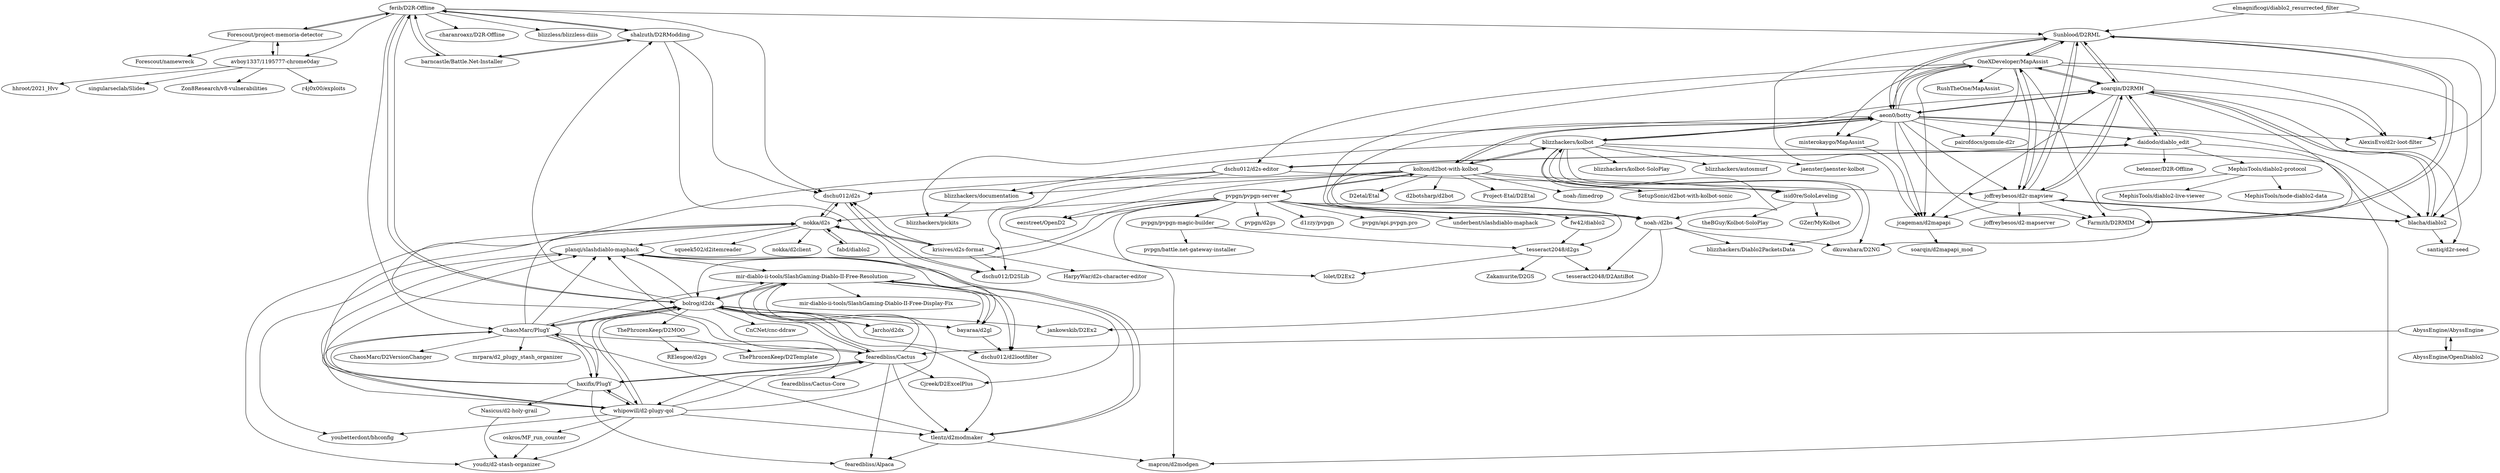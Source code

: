 digraph G {
"ferib/D2R-Offline" -> "shalzuth/D2RModding"
"ferib/D2R-Offline" -> "barncastle/Battle.Net-Installer"
"ferib/D2R-Offline" -> "Forescout/project-memoria-detector"
"ferib/D2R-Offline" -> "bolrog/d2dx"
"ferib/D2R-Offline" -> "avboy1337/1195777-chrome0day"
"ferib/D2R-Offline" -> "dschu012/d2s"
"ferib/D2R-Offline" -> "ChaosMarc/PlugY"
"ferib/D2R-Offline" -> "Sunblood/D2RML"
"ferib/D2R-Offline" -> "charanroaxz/D2R-Offline"
"ferib/D2R-Offline" -> "blizzless/blizzless-diiis" ["e"=1]
"OneXDeveloper/MapAssist" -> "soarqin/D2RMH"
"OneXDeveloper/MapAssist" -> "joffreybesos/d2r-mapview"
"OneXDeveloper/MapAssist" -> "aeon0/botty"
"OneXDeveloper/MapAssist" -> "Sunblood/D2RML"
"OneXDeveloper/MapAssist" -> "Farmith/D2RMIM"
"OneXDeveloper/MapAssist" -> "misterokaygo/MapAssist"
"OneXDeveloper/MapAssist" -> "jcageman/d2mapapi"
"OneXDeveloper/MapAssist" -> "blacha/diablo2"
"OneXDeveloper/MapAssist" -> "AlexisEvo/d2r-loot-filter"
"OneXDeveloper/MapAssist" -> "RushTheOne/MapAssist"
"OneXDeveloper/MapAssist" -> "dschu012/d2s-editor"
"OneXDeveloper/MapAssist" -> "noah-/d2bs"
"OneXDeveloper/MapAssist" -> "pairofdocs/gomule-d2r"
"misterokaygo/MapAssist" -> "jcageman/d2mapapi"
"bolrog/d2dx" -> "mir-diablo-ii-tools/SlashGaming-Diablo-II-Free-Resolution"
"bolrog/d2dx" -> "ChaosMarc/PlugY"
"bolrog/d2dx" -> "fearedbliss/Cactus"
"bolrog/d2dx" -> "planqi/slashdiablo-maphack"
"bolrog/d2dx" -> "bayaraa/d2gl"
"bolrog/d2dx" -> "whipowill/d2-plugy-qol"
"bolrog/d2dx" -> "dschu012/d2lootfilter"
"bolrog/d2dx" -> "Jarcho/d2dx"
"bolrog/d2dx" -> "tlentz/d2modmaker"
"bolrog/d2dx" -> "haxifix/PlugY"
"bolrog/d2dx" -> "ferib/D2R-Offline"
"bolrog/d2dx" -> "CnCNet/cnc-ddraw" ["e"=1]
"bolrog/d2dx" -> "ThePhrozenKeep/D2MOO"
"bolrog/d2dx" -> "shalzuth/D2RModding"
"bolrog/d2dx" -> "jankowskib/D2Ex2"
"avboy1337/1195777-chrome0day" -> "r4j0x00/exploits" ["e"=1]
"avboy1337/1195777-chrome0day" -> "Forescout/project-memoria-detector"
"avboy1337/1195777-chrome0day" -> "hhroot/2021_Hvv" ["e"=1]
"avboy1337/1195777-chrome0day" -> "singularseclab/Slides" ["e"=1]
"avboy1337/1195777-chrome0day" -> "Zon8Research/v8-vulnerabilities" ["e"=1]
"kolton/d2bot-with-kolbot" -> "blizzhackers/kolbot"
"kolton/d2bot-with-kolbot" -> "noah-/d2bs"
"kolton/d2bot-with-kolbot" -> "isid0re/SoloLeveling"
"kolton/d2bot-with-kolbot" -> "blizzhackers/documentation"
"kolton/d2bot-with-kolbot" -> "D2etal/Etal"
"kolton/d2bot-with-kolbot" -> "aeon0/botty"
"kolton/d2bot-with-kolbot" -> "d2botsharp/d2bot"
"kolton/d2bot-with-kolbot" -> "Project-Etal/D2Etal"
"kolton/d2bot-with-kolbot" -> "eezstreet/OpenD2" ["e"=1]
"kolton/d2bot-with-kolbot" -> "pvpgn/pvpgn-server"
"kolton/d2bot-with-kolbot" -> "noah-/limedrop"
"kolton/d2bot-with-kolbot" -> "SetupSonic/d2bot-with-kolbot-sonic"
"kolton/d2bot-with-kolbot" -> "whipowill/d2-plugy-qol"
"krisives/d2s-format" -> "nokka/d2s"
"krisives/d2s-format" -> "HarpyWar/d2s-character-editor"
"krisives/d2s-format" -> "dschu012/D2SLib"
"krisives/d2s-format" -> "dschu012/d2s"
"noah-/d2bs" -> "blizzhackers/Diablo2PacketsData"
"noah-/d2bs" -> "dkuwahara/D2NG"
"noah-/d2bs" -> "tesseract2048/D2AntiBot"
"noah-/d2bs" -> "jankowskib/D2Ex2"
"barncastle/Battle.Net-Installer" -> "shalzuth/D2RModding"
"barncastle/Battle.Net-Installer" -> "ferib/D2R-Offline"
"AbyssEngine/AbyssEngine" -> "AbyssEngine/OpenDiablo2"
"AbyssEngine/AbyssEngine" -> "fearedbliss/Cactus"
"AbyssEngine/OpenDiablo2" -> "AbyssEngine/AbyssEngine"
"daidodo/diablo_edit" -> "dschu012/d2s-editor"
"daidodo/diablo_edit" -> "betenner/D2R-Offline"
"daidodo/diablo_edit" -> "MephisTools/diablo2-protocol"
"daidodo/diablo_edit" -> "mapron/d2modgen"
"daidodo/diablo_edit" -> "soarqin/D2RMH"
"ChaosMarc/PlugY" -> "haxifix/PlugY"
"ChaosMarc/PlugY" -> "mir-diablo-ii-tools/SlashGaming-Diablo-II-Free-Resolution"
"ChaosMarc/PlugY" -> "bolrog/d2dx"
"ChaosMarc/PlugY" -> "ChaosMarc/D2VersionChanger"
"ChaosMarc/PlugY" -> "planqi/slashdiablo-maphack"
"ChaosMarc/PlugY" -> "whipowill/d2-plugy-qol"
"ChaosMarc/PlugY" -> "mrpara/d2_plugy_stash_organizer"
"ChaosMarc/PlugY" -> "fearedbliss/Cactus"
"ChaosMarc/PlugY" -> "tlentz/d2modmaker"
"ChaosMarc/PlugY" -> "nokka/d2s"
"aeon0/botty" -> "OneXDeveloper/MapAssist"
"aeon0/botty" -> "soarqin/D2RMH"
"aeon0/botty" -> "Sunblood/D2RML"
"aeon0/botty" -> "joffreybesos/d2r-mapview"
"aeon0/botty" -> "blacha/diablo2"
"aeon0/botty" -> "Farmith/D2RMIM"
"aeon0/botty" -> "blizzhackers/kolbot"
"aeon0/botty" -> "AlexisEvo/d2r-loot-filter"
"aeon0/botty" -> "kolton/d2bot-with-kolbot"
"aeon0/botty" -> "noah-/d2bs"
"aeon0/botty" -> "misterokaygo/MapAssist"
"aeon0/botty" -> "blizzhackers/pickits"
"aeon0/botty" -> "jcageman/d2mapapi"
"aeon0/botty" -> "pairofdocs/gomule-d2r"
"aeon0/botty" -> "daidodo/diablo_edit"
"elmagnificogi/diablo2_resurrected_filter" -> "AlexisEvo/d2r-loot-filter"
"elmagnificogi/diablo2_resurrected_filter" -> "Sunblood/D2RML"
"pvpgn/pvpgn-server" -> "pvpgn/pvpgn-magic-builder"
"pvpgn/pvpgn-server" -> "tesseract2048/d2gs"
"pvpgn/pvpgn-server" -> "pvpgn/d2gs"
"pvpgn/pvpgn-server" -> "d1zzy/pvpgn"
"pvpgn/pvpgn-server" -> "fw42/diablo2"
"pvpgn/pvpgn-server" -> "pvpgn/api.pvpgn.pro"
"pvpgn/pvpgn-server" -> "nokka/d2s"
"pvpgn/pvpgn-server" -> "underbent/slashdiablo-maphack"
"pvpgn/pvpgn-server" -> "lolet/D2Ex2"
"pvpgn/pvpgn-server" -> "krisives/d2s-format"
"pvpgn/pvpgn-server" -> "eezstreet/OpenD2" ["e"=1]
"pvpgn/pvpgn-server" -> "bolrog/d2dx"
"pvpgn/pvpgn-server" -> "noah-/d2bs"
"pvpgn/pvpgn-server" -> "kolton/d2bot-with-kolbot"
"Farmith/D2RMIM" -> "Sunblood/D2RML"
"MephisTools/diablo2-protocol" -> "MephisTools/diablo2-live-viewer"
"MephisTools/diablo2-protocol" -> "MephisTools/node-diablo2-data"
"MephisTools/diablo2-protocol" -> "dkuwahara/D2NG"
"soarqin/D2RMH" -> "OneXDeveloper/MapAssist"
"soarqin/D2RMH" -> "joffreybesos/d2r-mapview"
"soarqin/D2RMH" -> "blacha/diablo2"
"soarqin/D2RMH" -> "jcageman/d2mapapi"
"soarqin/D2RMH" -> "Sunblood/D2RML"
"soarqin/D2RMH" -> "Farmith/D2RMIM"
"soarqin/D2RMH" -> "aeon0/botty"
"soarqin/D2RMH" -> "AlexisEvo/d2r-loot-filter"
"soarqin/D2RMH" -> "santiq/d2r-seed"
"soarqin/D2RMH" -> "daidodo/diablo_edit"
"Sunblood/D2RML" -> "Farmith/D2RMIM"
"Sunblood/D2RML" -> "joffreybesos/d2r-mapview"
"Sunblood/D2RML" -> "soarqin/D2RMH"
"Sunblood/D2RML" -> "OneXDeveloper/MapAssist"
"Sunblood/D2RML" -> "aeon0/botty"
"Sunblood/D2RML" -> "blacha/diablo2"
"Sunblood/D2RML" -> "jcageman/d2mapapi"
"Forescout/project-memoria-detector" -> "avboy1337/1195777-chrome0day"
"Forescout/project-memoria-detector" -> "ferib/D2R-Offline"
"Forescout/project-memoria-detector" -> "Forescout/namewreck"
"tesseract2048/d2gs" -> "lolet/D2Ex2"
"tesseract2048/d2gs" -> "Zakamurite/D2GS"
"tesseract2048/d2gs" -> "tesseract2048/D2AntiBot"
"whipowill/d2-plugy-qol" -> "planqi/slashdiablo-maphack"
"whipowill/d2-plugy-qol" -> "mir-diablo-ii-tools/SlashGaming-Diablo-II-Free-Resolution"
"whipowill/d2-plugy-qol" -> "tlentz/d2modmaker"
"whipowill/d2-plugy-qol" -> "ChaosMarc/PlugY"
"whipowill/d2-plugy-qol" -> "haxifix/PlugY"
"whipowill/d2-plugy-qol" -> "bolrog/d2dx"
"whipowill/d2-plugy-qol" -> "youbetterdont/bhconfig"
"whipowill/d2-plugy-qol" -> "fearedbliss/Cactus"
"whipowill/d2-plugy-qol" -> "oskros/MF_run_counter"
"whipowill/d2-plugy-qol" -> "youdz/d2-stash-organizer"
"shalzuth/D2RModding" -> "ferib/D2R-Offline"
"shalzuth/D2RModding" -> "barncastle/Battle.Net-Installer"
"shalzuth/D2RModding" -> "dschu012/d2s"
"shalzuth/D2RModding" -> "dschu012/d2lootfilter"
"blizzhackers/kolbot" -> "kolton/d2bot-with-kolbot"
"blizzhackers/kolbot" -> "isid0re/SoloLeveling"
"blizzhackers/kolbot" -> "blizzhackers/documentation"
"blizzhackers/kolbot" -> "noah-/d2bs"
"blizzhackers/kolbot" -> "blizzhackers/kolbot-SoloPlay"
"blizzhackers/kolbot" -> "blizzhackers/autosmurf"
"blizzhackers/kolbot" -> "blizzhackers/Diablo2PacketsData"
"blizzhackers/kolbot" -> "soarqin/D2RMH"
"blizzhackers/kolbot" -> "aeon0/botty"
"blizzhackers/kolbot" -> "dkuwahara/D2NG"
"blizzhackers/kolbot" -> "blacha/diablo2"
"blizzhackers/kolbot" -> "jaenster/jaenster-kolbot"
"fearedbliss/Cactus" -> "fearedbliss/Alpaca"
"fearedbliss/Cactus" -> "haxifix/PlugY"
"fearedbliss/Cactus" -> "mir-diablo-ii-tools/SlashGaming-Diablo-II-Free-Resolution"
"fearedbliss/Cactus" -> "Cjreek/D2ExcelPlus"
"fearedbliss/Cactus" -> "bolrog/d2dx"
"fearedbliss/Cactus" -> "planqi/slashdiablo-maphack"
"fearedbliss/Cactus" -> "tlentz/d2modmaker"
"fearedbliss/Cactus" -> "fearedbliss/Cactus-Core"
"blizzhackers/documentation" -> "blizzhackers/pickits"
"blacha/diablo2" -> "joffreybesos/d2r-mapview"
"blacha/diablo2" -> "soarqin/D2RMH"
"blacha/diablo2" -> "santiq/d2r-seed"
"pvpgn/pvpgn-magic-builder" -> "pvpgn/battle.net-gateway-installer"
"pvpgn/pvpgn-magic-builder" -> "tesseract2048/d2gs"
"joffreybesos/d2r-mapview" -> "blacha/diablo2"
"joffreybesos/d2r-mapview" -> "soarqin/D2RMH"
"joffreybesos/d2r-mapview" -> "Sunblood/D2RML"
"joffreybesos/d2r-mapview" -> "OneXDeveloper/MapAssist"
"joffreybesos/d2r-mapview" -> "joffreybesos/d2-mapserver"
"joffreybesos/d2r-mapview" -> "Farmith/D2RMIM"
"joffreybesos/d2r-mapview" -> "jcageman/d2mapapi"
"ThePhrozenKeep/D2MOO" -> "ThePhrozenKeep/D2Template"
"ThePhrozenKeep/D2MOO" -> "RElesgoe/d2gs"
"dschu012/D2SLib" -> "dschu012/d2s"
"fw42/diablo2" -> "tesseract2048/d2gs"
"oskros/MF_run_counter" -> "youdz/d2-stash-organizer"
"tlentz/d2modmaker" -> "planqi/slashdiablo-maphack"
"tlentz/d2modmaker" -> "fearedbliss/Alpaca"
"tlentz/d2modmaker" -> "mapron/d2modgen"
"haxifix/PlugY" -> "ChaosMarc/PlugY"
"haxifix/PlugY" -> "fearedbliss/Cactus"
"haxifix/PlugY" -> "planqi/slashdiablo-maphack"
"haxifix/PlugY" -> "fearedbliss/Alpaca"
"haxifix/PlugY" -> "nokka/d2s"
"haxifix/PlugY" -> "whipowill/d2-plugy-qol"
"haxifix/PlugY" -> "Nasicus/d2-holy-grail"
"dschu012/d2s-editor" -> "daidodo/diablo_edit"
"dschu012/d2s-editor" -> "dschu012/d2s"
"dschu012/d2s-editor" -> "dschu012/D2SLib"
"dschu012/d2s-editor" -> "mapron/d2modgen"
"dschu012/d2s-editor" -> "joffreybesos/d2r-mapview"
"planqi/slashdiablo-maphack" -> "youbetterdont/bhconfig"
"planqi/slashdiablo-maphack" -> "tlentz/d2modmaker"
"planqi/slashdiablo-maphack" -> "mir-diablo-ii-tools/SlashGaming-Diablo-II-Free-Resolution"
"planqi/slashdiablo-maphack" -> "bayaraa/d2gl"
"nokka/d2s" -> "krisives/d2s-format"
"nokka/d2s" -> "squeek502/d2itemreader"
"nokka/d2s" -> "dschu012/d2s"
"nokka/d2s" -> "nokka/d2client"
"nokka/d2s" -> "fabd/diablo2"
"nokka/d2s" -> "planqi/slashdiablo-maphack"
"nokka/d2s" -> "youdz/d2-stash-organizer"
"isid0re/SoloLeveling" -> "theBGuy/Kolbot-SoloPlay"
"isid0re/SoloLeveling" -> "blizzhackers/kolbot"
"isid0re/SoloLeveling" -> "GZer/MyKolbot"
"dschu012/d2s" -> "dschu012/D2SLib"
"dschu012/d2s" -> "nokka/d2s"
"Nasicus/d2-holy-grail" -> "youdz/d2-stash-organizer"
"jcageman/d2mapapi" -> "soarqin/d2mapapi_mod"
"mir-diablo-ii-tools/SlashGaming-Diablo-II-Free-Resolution" -> "Jarcho/d2dx"
"mir-diablo-ii-tools/SlashGaming-Diablo-II-Free-Resolution" -> "bayaraa/d2gl"
"mir-diablo-ii-tools/SlashGaming-Diablo-II-Free-Resolution" -> "bolrog/d2dx"
"mir-diablo-ii-tools/SlashGaming-Diablo-II-Free-Resolution" -> "dschu012/d2lootfilter"
"mir-diablo-ii-tools/SlashGaming-Diablo-II-Free-Resolution" -> "Cjreek/D2ExcelPlus"
"mir-diablo-ii-tools/SlashGaming-Diablo-II-Free-Resolution" -> "mir-diablo-ii-tools/SlashGaming-Diablo-II-Free-Display-Fix"
"fabd/diablo2" -> "nokka/d2s"
"bayaraa/d2gl" -> "dschu012/d2lootfilter"
"bayaraa/d2gl" -> "mir-diablo-ii-tools/SlashGaming-Diablo-II-Free-Resolution"
"ferib/D2R-Offline" ["l"="-26.154,31.574"]
"shalzuth/D2RModding" ["l"="-26.154,31.555"]
"barncastle/Battle.Net-Installer" ["l"="-26.129,31.561"]
"Forescout/project-memoria-detector" ["l"="-26.107,31.582"]
"bolrog/d2dx" ["l"="-26.181,31.536"]
"avboy1337/1195777-chrome0day" ["l"="-26.103,31.604"]
"dschu012/d2s" ["l"="-26.202,31.567"]
"ChaosMarc/PlugY" ["l"="-26.192,31.52"]
"Sunblood/D2RML" ["l"="-26.221,31.634"]
"charanroaxz/D2R-Offline" ["l"="-26.142,31.597"]
"blizzless/blizzless-diiis" ["l"="-13.492,38.78"]
"OneXDeveloper/MapAssist" ["l"="-26.24,31.633"]
"soarqin/D2RMH" ["l"="-26.237,31.646"]
"joffreybesos/d2r-mapview" ["l"="-26.228,31.655"]
"aeon0/botty" ["l"="-26.26,31.634"]
"Farmith/D2RMIM" ["l"="-26.217,31.649"]
"misterokaygo/MapAssist" ["l"="-26.269,31.662"]
"jcageman/d2mapapi" ["l"="-26.253,31.653"]
"blacha/diablo2" ["l"="-26.246,31.661"]
"AlexisEvo/d2r-loot-filter" ["l"="-26.233,31.619"]
"RushTheOne/MapAssist" ["l"="-26.238,31.606"]
"dschu012/d2s-editor" ["l"="-26.201,31.617"]
"noah-/d2bs" ["l"="-26.271,31.602"]
"pairofdocs/gomule-d2r" ["l"="-26.257,31.613"]
"mir-diablo-ii-tools/SlashGaming-Diablo-II-Free-Resolution" ["l"="-26.166,31.52"]
"fearedbliss/Cactus" ["l"="-26.176,31.507"]
"planqi/slashdiablo-maphack" ["l"="-26.197,31.53"]
"bayaraa/d2gl" ["l"="-26.162,31.532"]
"whipowill/d2-plugy-qol" ["l"="-26.213,31.525"]
"dschu012/d2lootfilter" ["l"="-26.149,31.536"]
"Jarcho/d2dx" ["l"="-26.151,31.523"]
"tlentz/d2modmaker" ["l"="-26.192,31.546"]
"haxifix/PlugY" ["l"="-26.202,31.508"]
"CnCNet/cnc-ddraw" ["l"="-26.733,31.877"]
"ThePhrozenKeep/D2MOO" ["l"="-26.168,31.482"]
"jankowskib/D2Ex2" ["l"="-26.229,31.572"]
"r4j0x00/exploits" ["l"="-10.726,-45.674"]
"hhroot/2021_Hvv" ["l"="-10.706,-45.702"]
"singularseclab/Slides" ["l"="-19.697,-32.553"]
"Zon8Research/v8-vulnerabilities" ["l"="-19.677,-32.551"]
"kolton/d2bot-with-kolbot" ["l"="-26.295,31.597"]
"blizzhackers/kolbot" ["l"="-26.291,31.634"]
"isid0re/SoloLeveling" ["l"="-26.325,31.63"]
"blizzhackers/documentation" ["l"="-26.309,31.623"]
"D2etal/Etal" ["l"="-26.34,31.593"]
"d2botsharp/d2bot" ["l"="-26.323,31.588"]
"Project-Etal/D2Etal" ["l"="-26.329,31.606"]
"eezstreet/OpenD2" ["l"="-25.277,32.301"]
"pvpgn/pvpgn-server" ["l"="-26.285,31.553"]
"noah-/limedrop" ["l"="-26.312,31.584"]
"SetupSonic/d2bot-with-kolbot-sonic" ["l"="-26.317,31.6"]
"krisives/d2s-format" ["l"="-26.241,31.556"]
"nokka/d2s" ["l"="-26.233,31.533"]
"HarpyWar/d2s-character-editor" ["l"="-26.225,31.559"]
"dschu012/D2SLib" ["l"="-26.213,31.582"]
"blizzhackers/Diablo2PacketsData" ["l"="-26.289,31.616"]
"dkuwahara/D2NG" ["l"="-26.269,31.647"]
"tesseract2048/D2AntiBot" ["l"="-26.289,31.57"]
"AbyssEngine/AbyssEngine" ["l"="-26.125,31.459"]
"AbyssEngine/OpenDiablo2" ["l"="-26.103,31.439"]
"daidodo/diablo_edit" ["l"="-26.202,31.641"]
"betenner/D2R-Offline" ["l"="-26.173,31.659"]
"MephisTools/diablo2-protocol" ["l"="-26.217,31.676"]
"mapron/d2modgen" ["l"="-26.19,31.597"]
"ChaosMarc/D2VersionChanger" ["l"="-26.197,31.486"]
"mrpara/d2_plugy_stash_organizer" ["l"="-26.184,31.494"]
"blizzhackers/pickits" ["l"="-26.296,31.646"]
"elmagnificogi/diablo2_resurrected_filter" ["l"="-26.214,31.605"]
"pvpgn/pvpgn-magic-builder" ["l"="-26.325,31.523"]
"tesseract2048/d2gs" ["l"="-26.304,31.531"]
"pvpgn/d2gs" ["l"="-26.312,31.564"]
"d1zzy/pvpgn" ["l"="-26.335,31.541"]
"fw42/diablo2" ["l"="-26.296,31.516"]
"pvpgn/api.pvpgn.pro" ["l"="-26.308,31.551"]
"underbent/slashdiablo-maphack" ["l"="-26.332,31.559"]
"lolet/D2Ex2" ["l"="-26.316,31.541"]
"MephisTools/diablo2-live-viewer" ["l"="-26.198,31.693"]
"MephisTools/node-diablo2-data" ["l"="-26.213,31.699"]
"santiq/d2r-seed" ["l"="-26.242,31.676"]
"Forescout/namewreck" ["l"="-26.077,31.58"]
"Zakamurite/D2GS" ["l"="-26.317,31.508"]
"youbetterdont/bhconfig" ["l"="-26.214,31.541"]
"oskros/MF_run_counter" ["l"="-26.237,31.49"]
"youdz/d2-stash-organizer" ["l"="-26.228,31.503"]
"blizzhackers/kolbot-SoloPlay" ["l"="-26.303,31.661"]
"blizzhackers/autosmurf" ["l"="-26.317,31.659"]
"jaenster/jaenster-kolbot" ["l"="-26.316,31.646"]
"fearedbliss/Alpaca" ["l"="-26.178,31.519"]
"Cjreek/D2ExcelPlus" ["l"="-26.147,31.502"]
"fearedbliss/Cactus-Core" ["l"="-26.157,31.491"]
"pvpgn/battle.net-gateway-installer" ["l"="-26.347,31.511"]
"joffreybesos/d2-mapserver" ["l"="-26.228,31.687"]
"ThePhrozenKeep/D2Template" ["l"="-26.157,31.462"]
"RElesgoe/d2gs" ["l"="-26.173,31.459"]
"Nasicus/d2-holy-grail" ["l"="-26.218,31.48"]
"squeek502/d2itemreader" ["l"="-26.258,31.529"]
"nokka/d2client" ["l"="-26.241,31.515"]
"fabd/diablo2" ["l"="-26.257,31.512"]
"theBGuy/Kolbot-SoloPlay" ["l"="-26.349,31.646"]
"GZer/MyKolbot" ["l"="-26.355,31.633"]
"soarqin/d2mapapi_mod" ["l"="-26.265,31.68"]
"mir-diablo-ii-tools/SlashGaming-Diablo-II-Free-Display-Fix" ["l"="-26.138,31.514"]
}